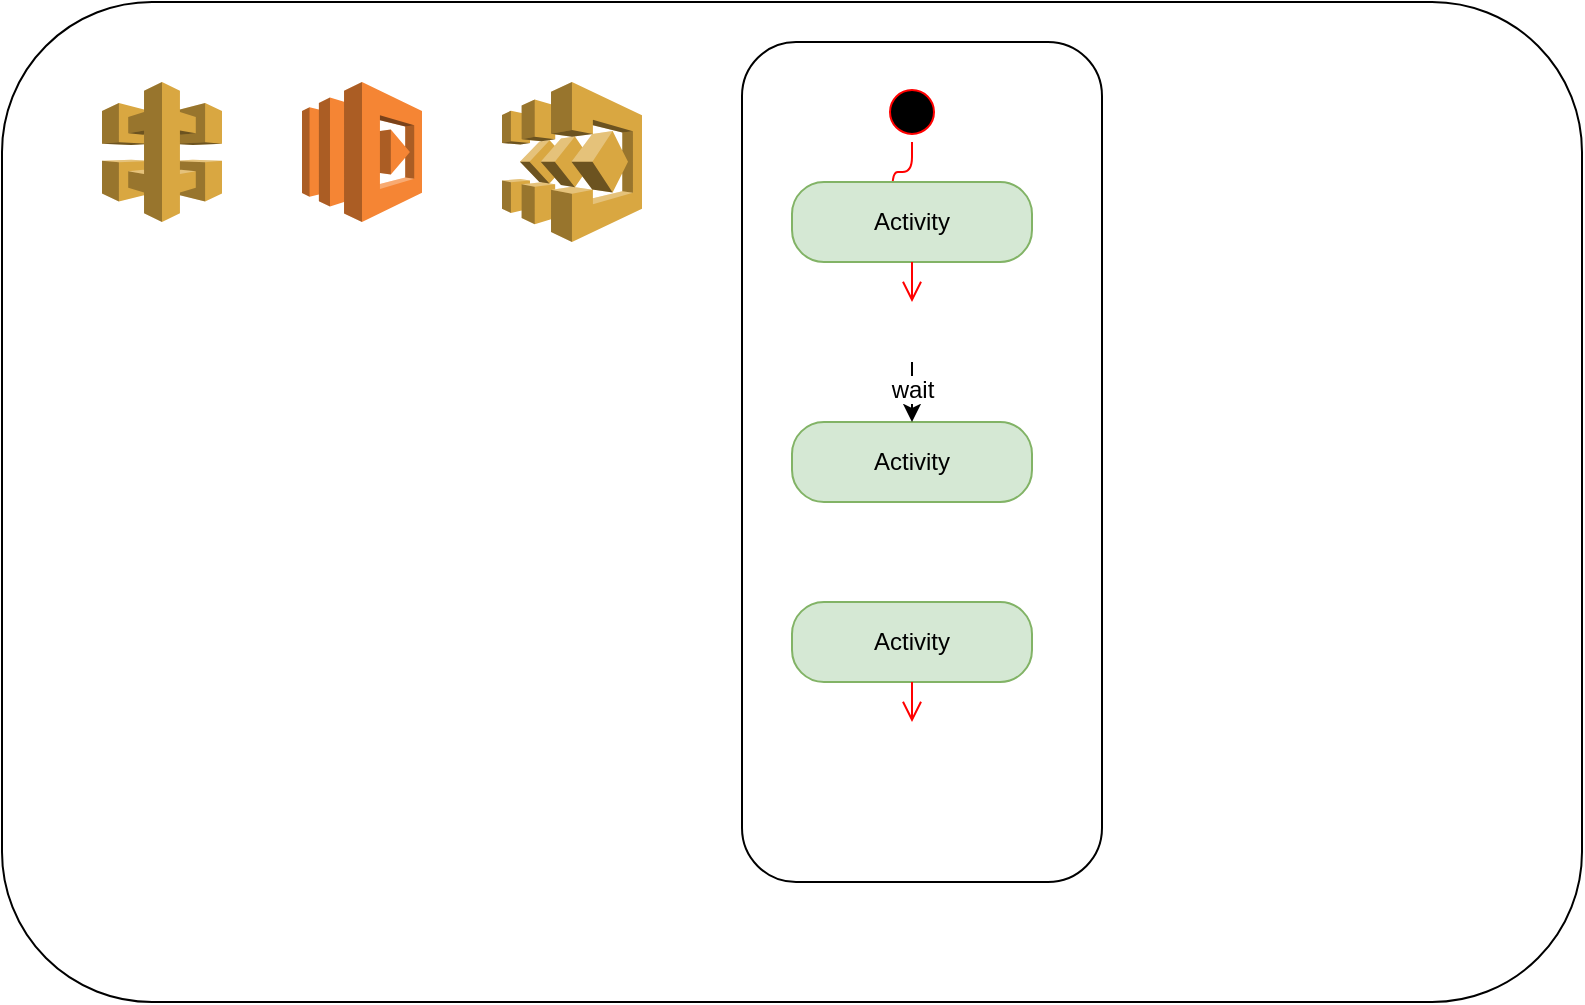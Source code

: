 <mxfile version="12.8.8" type="github"><diagram id="WfH6MDtKDfJ6waaItS2T" name="Page-1"><mxGraphModel dx="1148" dy="819" grid="1" gridSize="10" guides="1" tooltips="1" connect="1" arrows="1" fold="1" page="1" pageScale="1" pageWidth="850" pageHeight="1100" math="0" shadow="0"><root><mxCell id="0"/><mxCell id="1" parent="0"/><mxCell id="BPMfRk1yV8FtOF04pn1L-1" value="" style="rounded=1;whiteSpace=wrap;html=1;" vertex="1" parent="1"><mxGeometry x="30" y="50" width="790" height="500" as="geometry"/></mxCell><mxCell id="BPMfRk1yV8FtOF04pn1L-2" value="" style="outlineConnect=0;dashed=0;verticalLabelPosition=bottom;verticalAlign=top;align=center;html=1;shape=mxgraph.aws3.api_gateway;fillColor=#D9A741;gradientColor=none;" vertex="1" parent="1"><mxGeometry x="80" y="90" width="60" height="70" as="geometry"/></mxCell><mxCell id="BPMfRk1yV8FtOF04pn1L-3" value="" style="outlineConnect=0;dashed=0;verticalLabelPosition=bottom;verticalAlign=top;align=center;html=1;shape=mxgraph.aws3.lambda;fillColor=#F58534;gradientColor=none;" vertex="1" parent="1"><mxGeometry x="180" y="90" width="60" height="70" as="geometry"/></mxCell><mxCell id="BPMfRk1yV8FtOF04pn1L-4" value="" style="outlineConnect=0;dashed=0;verticalLabelPosition=bottom;verticalAlign=top;align=center;html=1;shape=mxgraph.aws3.step_functions;fillColor=#D9A741;gradientColor=none;" vertex="1" parent="1"><mxGeometry x="280" y="90" width="70" height="80" as="geometry"/></mxCell><mxCell id="BPMfRk1yV8FtOF04pn1L-5" value="z" style="rounded=1;whiteSpace=wrap;html=1;" vertex="1" parent="1"><mxGeometry x="400" y="70" width="180" height="420" as="geometry"/></mxCell><mxCell id="BPMfRk1yV8FtOF04pn1L-6" value="" style="ellipse;html=1;shape=startState;fillColor=#000000;strokeColor=#ff0000;" vertex="1" parent="1"><mxGeometry x="470" y="90" width="30" height="30" as="geometry"/></mxCell><mxCell id="BPMfRk1yV8FtOF04pn1L-7" value="" style="edgeStyle=orthogonalEdgeStyle;html=1;verticalAlign=bottom;endArrow=open;endSize=8;strokeColor=#ff0000;" edge="1" source="BPMfRk1yV8FtOF04pn1L-6" parent="1"><mxGeometry relative="1" as="geometry"><mxPoint x="475" y="150" as="targetPoint"/></mxGeometry></mxCell><mxCell id="BPMfRk1yV8FtOF04pn1L-8" value="Activity" style="rounded=1;whiteSpace=wrap;html=1;arcSize=40;fillColor=#d5e8d4;strokeColor=#82b366;" vertex="1" parent="1"><mxGeometry x="425" y="140" width="120" height="40" as="geometry"/></mxCell><mxCell id="BPMfRk1yV8FtOF04pn1L-9" value="" style="edgeStyle=orthogonalEdgeStyle;html=1;verticalAlign=bottom;endArrow=open;endSize=8;strokeColor=#ff0000;" edge="1" source="BPMfRk1yV8FtOF04pn1L-8" parent="1"><mxGeometry relative="1" as="geometry"><mxPoint x="485" y="200" as="targetPoint"/></mxGeometry></mxCell><mxCell id="BPMfRk1yV8FtOF04pn1L-11" value="Activity" style="rounded=1;whiteSpace=wrap;html=1;arcSize=40;fillColor=#d5e8d4;strokeColor=#82b366;" vertex="1" parent="1"><mxGeometry x="425" y="260" width="120" height="40" as="geometry"/></mxCell><mxCell id="BPMfRk1yV8FtOF04pn1L-20" value="" style="edgeStyle=orthogonalEdgeStyle;rounded=0;orthogonalLoop=1;jettySize=auto;html=1;" edge="1" parent="1" source="BPMfRk1yV8FtOF04pn1L-14"><mxGeometry relative="1" as="geometry"><mxPoint x="485" y="260" as="targetPoint"/></mxGeometry></mxCell><mxCell id="BPMfRk1yV8FtOF04pn1L-14" value="wait" style="shape=image;html=1;verticalAlign=top;verticalLabelPosition=bottom;labelBackgroundColor=#ffffff;imageAspect=0;aspect=fixed;image=https://cdn3.iconfinder.com/data/icons/flat-office-icons-1/140/Artboard_1-11-128.png" vertex="1" parent="1"><mxGeometry x="470" y="200" width="30" height="30" as="geometry"/></mxCell><mxCell id="BPMfRk1yV8FtOF04pn1L-16" value="" style="shape=image;html=1;verticalAlign=top;verticalLabelPosition=bottom;labelBackgroundColor=#ffffff;imageAspect=0;aspect=fixed;image=https://cdn3.iconfinder.com/data/icons/flat-office-icons-1/140/Artboard_1-11-128.png" vertex="1" parent="1"><mxGeometry x="470" y="310" width="30" height="30" as="geometry"/></mxCell><mxCell id="BPMfRk1yV8FtOF04pn1L-17" value="Activity" style="rounded=1;whiteSpace=wrap;html=1;arcSize=40;fillColor=#d5e8d4;strokeColor=#82b366;" vertex="1" parent="1"><mxGeometry x="425" y="350" width="120" height="40" as="geometry"/></mxCell><mxCell id="BPMfRk1yV8FtOF04pn1L-18" value="" style="edgeStyle=orthogonalEdgeStyle;html=1;verticalAlign=bottom;endArrow=open;endSize=8;strokeColor=#ff0000;" edge="1" source="BPMfRk1yV8FtOF04pn1L-17" parent="1"><mxGeometry relative="1" as="geometry"><mxPoint x="485" y="410" as="targetPoint"/></mxGeometry></mxCell></root></mxGraphModel></diagram></mxfile>